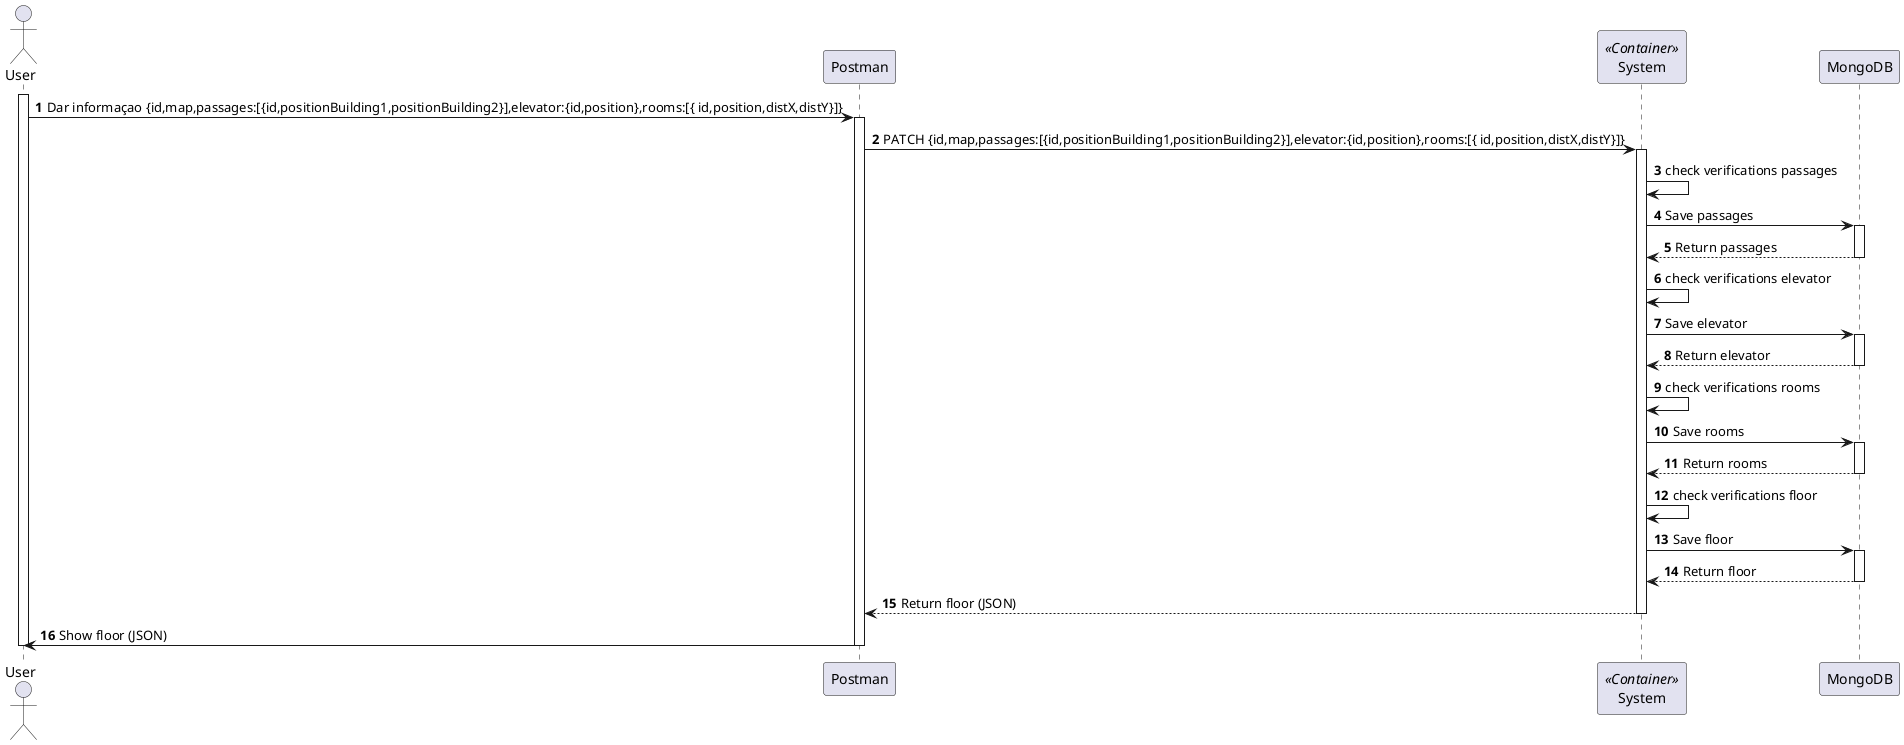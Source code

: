 @startuml
'https://plantuml.com/sequence-diagram

autonumber

actor User
participant Postman
participant System <<Container>>
participant MongoDB

activate User
User -> Postman : Dar informaçao {id,map,passages:[{id,positionBuilding1,positionBuilding2}],elevator:{id,position},rooms:[{ id,position,distX,distY}]}
activate Postman
Postman -> System : PATCH {id,map,passages:[{id,positionBuilding1,positionBuilding2}],elevator:{id,position},rooms:[{ id,position,distX,distY}]}
activate System
System -> System : check verifications passages
System -> MongoDB : Save passages
activate MongoDB
MongoDB --> System : Return passages
deactivate MongoDB
System -> System : check verifications elevator
System -> MongoDB : Save elevator
activate MongoDB
MongoDB --> System : Return elevator
deactivate MongoDB
System -> System : check verifications rooms
System -> MongoDB : Save rooms
activate MongoDB
MongoDB --> System : Return rooms
deactivate MongoDB
System -> System : check verifications floor
System -> MongoDB : Save floor
activate MongoDB
MongoDB --> System : Return floor
deactivate MongoDB
System --> Postman : Return floor (JSON)
deactivate System
Postman -> User : Show floor (JSON)
deactivate Postman
deactivate User
@enduml